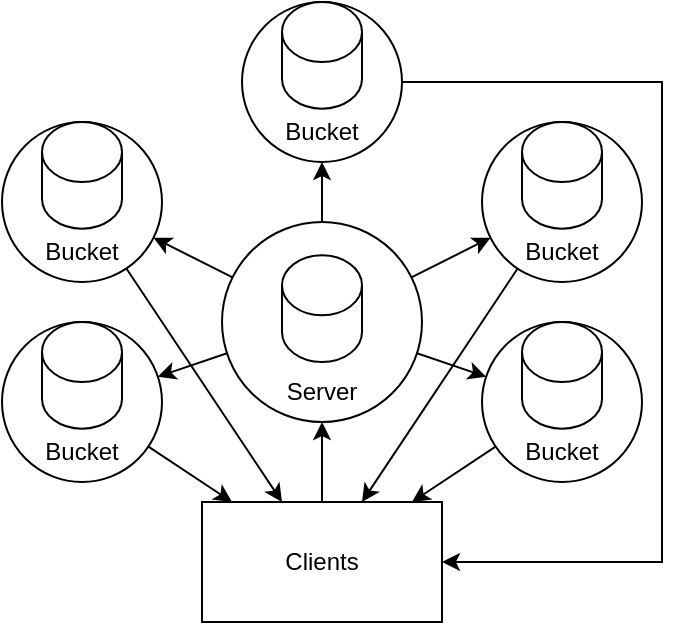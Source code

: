 <mxfile version="26.1.3">
  <diagram name="Page-1" id="ZSVnLYaPisJ-L3LaeQyS">
    <mxGraphModel dx="662" dy="377" grid="1" gridSize="10" guides="1" tooltips="1" connect="1" arrows="1" fold="1" page="1" pageScale="1" pageWidth="827" pageHeight="1169" math="0" shadow="0">
      <root>
        <mxCell id="0" />
        <mxCell id="1" parent="0" />
        <mxCell id="7P4M7pMutVrMYfom8Spt-1" value="" style="ellipse;whiteSpace=wrap;html=1;aspect=fixed;" vertex="1" parent="1">
          <mxGeometry x="310" y="130" width="100" height="100" as="geometry" />
        </mxCell>
        <mxCell id="7P4M7pMutVrMYfom8Spt-2" value="" style="shape=cylinder3;whiteSpace=wrap;html=1;boundedLbl=1;backgroundOutline=1;size=15;" vertex="1" parent="1">
          <mxGeometry x="340" y="146.67" width="40" height="53.33" as="geometry" />
        </mxCell>
        <mxCell id="7P4M7pMutVrMYfom8Spt-4" value="Server" style="text;html=1;align=center;verticalAlign=middle;whiteSpace=wrap;rounded=0;" vertex="1" parent="1">
          <mxGeometry x="330" y="200" width="60" height="30" as="geometry" />
        </mxCell>
        <mxCell id="7P4M7pMutVrMYfom8Spt-15" value="" style="ellipse;whiteSpace=wrap;html=1;aspect=fixed;" vertex="1" parent="1">
          <mxGeometry x="440" y="180" width="80" height="80" as="geometry" />
        </mxCell>
        <mxCell id="7P4M7pMutVrMYfom8Spt-16" value="Bucket" style="text;html=1;align=center;verticalAlign=middle;whiteSpace=wrap;rounded=0;" vertex="1" parent="1">
          <mxGeometry x="450" y="230" width="60" height="30" as="geometry" />
        </mxCell>
        <mxCell id="7P4M7pMutVrMYfom8Spt-17" value="" style="shape=cylinder3;whiteSpace=wrap;html=1;boundedLbl=1;backgroundOutline=1;size=15;" vertex="1" parent="1">
          <mxGeometry x="460" y="180" width="40" height="53.33" as="geometry" />
        </mxCell>
        <mxCell id="7P4M7pMutVrMYfom8Spt-18" value="" style="ellipse;whiteSpace=wrap;html=1;aspect=fixed;" vertex="1" parent="1">
          <mxGeometry x="200" y="180" width="80" height="80" as="geometry" />
        </mxCell>
        <mxCell id="7P4M7pMutVrMYfom8Spt-19" value="Bucket" style="text;html=1;align=center;verticalAlign=middle;whiteSpace=wrap;rounded=0;" vertex="1" parent="1">
          <mxGeometry x="210" y="230" width="60" height="30" as="geometry" />
        </mxCell>
        <mxCell id="7P4M7pMutVrMYfom8Spt-20" value="" style="shape=cylinder3;whiteSpace=wrap;html=1;boundedLbl=1;backgroundOutline=1;size=15;" vertex="1" parent="1">
          <mxGeometry x="220" y="180" width="40" height="53.33" as="geometry" />
        </mxCell>
        <mxCell id="7P4M7pMutVrMYfom8Spt-21" value="" style="ellipse;whiteSpace=wrap;html=1;aspect=fixed;" vertex="1" parent="1">
          <mxGeometry x="440" y="80" width="80" height="80" as="geometry" />
        </mxCell>
        <mxCell id="7P4M7pMutVrMYfom8Spt-22" value="Bucket" style="text;html=1;align=center;verticalAlign=middle;whiteSpace=wrap;rounded=0;" vertex="1" parent="1">
          <mxGeometry x="450" y="130" width="60" height="30" as="geometry" />
        </mxCell>
        <mxCell id="7P4M7pMutVrMYfom8Spt-23" value="" style="shape=cylinder3;whiteSpace=wrap;html=1;boundedLbl=1;backgroundOutline=1;size=15;" vertex="1" parent="1">
          <mxGeometry x="460" y="80" width="40" height="53.33" as="geometry" />
        </mxCell>
        <mxCell id="7P4M7pMutVrMYfom8Spt-24" value="" style="ellipse;whiteSpace=wrap;html=1;aspect=fixed;" vertex="1" parent="1">
          <mxGeometry x="200" y="80" width="80" height="80" as="geometry" />
        </mxCell>
        <mxCell id="7P4M7pMutVrMYfom8Spt-25" value="Bucket" style="text;html=1;align=center;verticalAlign=middle;whiteSpace=wrap;rounded=0;" vertex="1" parent="1">
          <mxGeometry x="210" y="130" width="60" height="30" as="geometry" />
        </mxCell>
        <mxCell id="7P4M7pMutVrMYfom8Spt-26" value="" style="shape=cylinder3;whiteSpace=wrap;html=1;boundedLbl=1;backgroundOutline=1;size=15;" vertex="1" parent="1">
          <mxGeometry x="220" y="80" width="40" height="53.33" as="geometry" />
        </mxCell>
        <mxCell id="7P4M7pMutVrMYfom8Spt-45" style="edgeStyle=orthogonalEdgeStyle;rounded=0;orthogonalLoop=1;jettySize=auto;html=1;" edge="1" parent="1" source="7P4M7pMutVrMYfom8Spt-27" target="7P4M7pMutVrMYfom8Spt-32">
          <mxGeometry relative="1" as="geometry">
            <mxPoint x="540" y="290" as="targetPoint" />
            <Array as="points">
              <mxPoint x="530" y="60" />
              <mxPoint x="530" y="300" />
            </Array>
          </mxGeometry>
        </mxCell>
        <mxCell id="7P4M7pMutVrMYfom8Spt-27" value="" style="ellipse;whiteSpace=wrap;html=1;aspect=fixed;" vertex="1" parent="1">
          <mxGeometry x="320" y="20" width="80" height="80" as="geometry" />
        </mxCell>
        <mxCell id="7P4M7pMutVrMYfom8Spt-28" value="Bucket" style="text;html=1;align=center;verticalAlign=middle;whiteSpace=wrap;rounded=0;" vertex="1" parent="1">
          <mxGeometry x="330" y="70" width="60" height="30" as="geometry" />
        </mxCell>
        <mxCell id="7P4M7pMutVrMYfom8Spt-29" value="" style="shape=cylinder3;whiteSpace=wrap;html=1;boundedLbl=1;backgroundOutline=1;size=15;" vertex="1" parent="1">
          <mxGeometry x="340" y="20" width="40" height="53.33" as="geometry" />
        </mxCell>
        <mxCell id="7P4M7pMutVrMYfom8Spt-30" value="" style="endArrow=classic;startArrow=none;html=1;rounded=0;startFill=0;endFill=1;" edge="1" parent="1" source="7P4M7pMutVrMYfom8Spt-1" target="7P4M7pMutVrMYfom8Spt-18">
          <mxGeometry width="50" height="50" relative="1" as="geometry">
            <mxPoint x="326" y="331" as="sourcePoint" />
            <mxPoint x="355" y="238" as="targetPoint" />
          </mxGeometry>
        </mxCell>
        <mxCell id="7P4M7pMutVrMYfom8Spt-31" value="" style="endArrow=classic;startArrow=none;html=1;rounded=0;startFill=0;endFill=1;" edge="1" parent="1" source="7P4M7pMutVrMYfom8Spt-18" target="7P4M7pMutVrMYfom8Spt-32">
          <mxGeometry width="50" height="50" relative="1" as="geometry">
            <mxPoint x="323" y="206" as="sourcePoint" />
            <mxPoint x="304.08" y="321.44" as="targetPoint" />
          </mxGeometry>
        </mxCell>
        <mxCell id="7P4M7pMutVrMYfom8Spt-32" value="" style="rounded=0;whiteSpace=wrap;html=1;" vertex="1" parent="1">
          <mxGeometry x="300" y="270" width="120" height="60" as="geometry" />
        </mxCell>
        <mxCell id="7P4M7pMutVrMYfom8Spt-33" value="Clients" style="text;html=1;align=center;verticalAlign=middle;whiteSpace=wrap;rounded=0;" vertex="1" parent="1">
          <mxGeometry x="330" y="285" width="60" height="30" as="geometry" />
        </mxCell>
        <mxCell id="7P4M7pMutVrMYfom8Spt-34" value="" style="endArrow=classic;startArrow=none;html=1;rounded=0;startFill=0;endFill=1;" edge="1" parent="1" source="7P4M7pMutVrMYfom8Spt-32" target="7P4M7pMutVrMYfom8Spt-1">
          <mxGeometry width="50" height="50" relative="1" as="geometry">
            <mxPoint x="283" y="252" as="sourcePoint" />
            <mxPoint x="325" y="280" as="targetPoint" />
          </mxGeometry>
        </mxCell>
        <mxCell id="7P4M7pMutVrMYfom8Spt-35" value="" style="endArrow=classic;startArrow=none;html=1;rounded=0;startFill=0;endFill=1;" edge="1" parent="1" source="7P4M7pMutVrMYfom8Spt-1" target="7P4M7pMutVrMYfom8Spt-15">
          <mxGeometry width="50" height="50" relative="1" as="geometry">
            <mxPoint x="370" y="280" as="sourcePoint" />
            <mxPoint x="370" y="240" as="targetPoint" />
          </mxGeometry>
        </mxCell>
        <mxCell id="7P4M7pMutVrMYfom8Spt-36" value="" style="endArrow=classic;startArrow=none;html=1;rounded=0;startFill=0;endFill=1;" edge="1" parent="1" source="7P4M7pMutVrMYfom8Spt-1" target="7P4M7pMutVrMYfom8Spt-21">
          <mxGeometry width="50" height="50" relative="1" as="geometry">
            <mxPoint x="418" y="206" as="sourcePoint" />
            <mxPoint x="452" y="217" as="targetPoint" />
          </mxGeometry>
        </mxCell>
        <mxCell id="7P4M7pMutVrMYfom8Spt-37" value="" style="endArrow=classic;startArrow=none;html=1;rounded=0;startFill=0;endFill=1;" edge="1" parent="1" source="7P4M7pMutVrMYfom8Spt-15" target="7P4M7pMutVrMYfom8Spt-32">
          <mxGeometry width="50" height="50" relative="1" as="geometry">
            <mxPoint x="415" y="168" as="sourcePoint" />
            <mxPoint x="454" y="148" as="targetPoint" />
          </mxGeometry>
        </mxCell>
        <mxCell id="7P4M7pMutVrMYfom8Spt-38" value="" style="endArrow=classic;startArrow=none;html=1;rounded=0;startFill=0;endFill=1;" edge="1" parent="1" source="7P4M7pMutVrMYfom8Spt-21" target="7P4M7pMutVrMYfom8Spt-32">
          <mxGeometry width="50" height="50" relative="1" as="geometry">
            <mxPoint x="457" y="252" as="sourcePoint" />
            <mxPoint x="415" y="280" as="targetPoint" />
          </mxGeometry>
        </mxCell>
        <mxCell id="7P4M7pMutVrMYfom8Spt-39" value="" style="endArrow=classic;startArrow=none;html=1;rounded=0;startFill=0;endFill=1;" edge="1" parent="1" source="7P4M7pMutVrMYfom8Spt-24" target="7P4M7pMutVrMYfom8Spt-32">
          <mxGeometry width="50" height="50" relative="1" as="geometry">
            <mxPoint x="468" y="163" as="sourcePoint" />
            <mxPoint x="390" y="280" as="targetPoint" />
          </mxGeometry>
        </mxCell>
        <mxCell id="7P4M7pMutVrMYfom8Spt-40" value="" style="endArrow=classic;startArrow=none;html=1;rounded=0;startFill=0;endFill=1;" edge="1" parent="1" source="7P4M7pMutVrMYfom8Spt-1" target="7P4M7pMutVrMYfom8Spt-27">
          <mxGeometry width="50" height="50" relative="1" as="geometry">
            <mxPoint x="272" y="163" as="sourcePoint" />
            <mxPoint x="350" y="280" as="targetPoint" />
          </mxGeometry>
        </mxCell>
        <mxCell id="7P4M7pMutVrMYfom8Spt-43" value="" style="endArrow=classic;startArrow=none;html=1;rounded=0;startFill=0;endFill=1;" edge="1" parent="1" source="7P4M7pMutVrMYfom8Spt-1" target="7P4M7pMutVrMYfom8Spt-24">
          <mxGeometry width="50" height="50" relative="1" as="geometry">
            <mxPoint x="322" y="206" as="sourcePoint" />
            <mxPoint x="288" y="217" as="targetPoint" />
          </mxGeometry>
        </mxCell>
      </root>
    </mxGraphModel>
  </diagram>
</mxfile>
